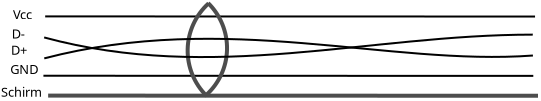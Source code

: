 <?xml version="1.0" encoding="UTF-8"?>
<dia:diagram xmlns:dia="http://www.lysator.liu.se/~alla/dia/">
  <dia:layer name="Background" visible="true">
    <dia:object type="Standard - Line" version="0" id="O0">
      <dia:attribute name="obj_pos">
        <dia:point val="4.069,7.005"/>
      </dia:attribute>
      <dia:attribute name="obj_bb">
        <dia:rectangle val="4.019,6.955;28.612,7.061"/>
      </dia:attribute>
      <dia:attribute name="conn_endpoints">
        <dia:point val="4.069,7.005"/>
        <dia:point val="28.562,7.011"/>
      </dia:attribute>
      <dia:attribute name="numcp">
        <dia:int val="1"/>
      </dia:attribute>
    </dia:object>
    <dia:object type="Standard - Line" version="0" id="O1">
      <dia:attribute name="obj_pos">
        <dia:point val="4.217,10.965"/>
      </dia:attribute>
      <dia:attribute name="obj_bb">
        <dia:rectangle val="4.117,10.865;28.81,11.072"/>
      </dia:attribute>
      <dia:attribute name="conn_endpoints">
        <dia:point val="4.217,10.965"/>
        <dia:point val="28.71,10.972"/>
      </dia:attribute>
      <dia:attribute name="numcp">
        <dia:int val="1"/>
      </dia:attribute>
      <dia:attribute name="line_color">
        <dia:color val="#4d4d4d"/>
      </dia:attribute>
      <dia:attribute name="line_width">
        <dia:real val="0.2"/>
      </dia:attribute>
    </dia:object>
    <dia:object type="Standard - Line" version="0" id="O2">
      <dia:attribute name="obj_pos">
        <dia:point val="3.981,9.972"/>
      </dia:attribute>
      <dia:attribute name="obj_bb">
        <dia:rectangle val="3.931,9.922;28.525,10.029"/>
      </dia:attribute>
      <dia:attribute name="conn_endpoints">
        <dia:point val="3.981,9.972"/>
        <dia:point val="28.475,9.979"/>
      </dia:attribute>
      <dia:attribute name="numcp">
        <dia:int val="1"/>
      </dia:attribute>
    </dia:object>
    <dia:object type="Standard - Text" version="1" id="O3">
      <dia:attribute name="obj_pos">
        <dia:point val="2.463,7.153"/>
      </dia:attribute>
      <dia:attribute name="obj_bb">
        <dia:rectangle val="2.446,6.585;3.563,7.588"/>
      </dia:attribute>
      <dia:attribute name="text">
        <dia:composite type="text">
          <dia:attribute name="string">
            <dia:string>#Vcc#</dia:string>
          </dia:attribute>
          <dia:attribute name="font">
            <dia:font family="sans" style="0" name="Helvetica"/>
          </dia:attribute>
          <dia:attribute name="height">
            <dia:real val="0.8"/>
          </dia:attribute>
          <dia:attribute name="pos">
            <dia:point val="2.463,7.153"/>
          </dia:attribute>
          <dia:attribute name="color">
            <dia:color val="#000000"/>
          </dia:attribute>
          <dia:attribute name="alignment">
            <dia:enum val="0"/>
          </dia:attribute>
        </dia:composite>
      </dia:attribute>
      <dia:attribute name="valign">
        <dia:enum val="3"/>
      </dia:attribute>
    </dia:object>
    <dia:object type="Standard - Text" version="1" id="O4">
      <dia:attribute name="obj_pos">
        <dia:point val="2.321,9.883"/>
      </dia:attribute>
      <dia:attribute name="obj_bb">
        <dia:rectangle val="2.304,9.316;3.671,10.318"/>
      </dia:attribute>
      <dia:attribute name="text">
        <dia:composite type="text">
          <dia:attribute name="string">
            <dia:string>#GND#</dia:string>
          </dia:attribute>
          <dia:attribute name="font">
            <dia:font family="sans" style="0" name="Helvetica"/>
          </dia:attribute>
          <dia:attribute name="height">
            <dia:real val="0.8"/>
          </dia:attribute>
          <dia:attribute name="pos">
            <dia:point val="2.321,9.883"/>
          </dia:attribute>
          <dia:attribute name="color">
            <dia:color val="#000000"/>
          </dia:attribute>
          <dia:attribute name="alignment">
            <dia:enum val="0"/>
          </dia:attribute>
        </dia:composite>
      </dia:attribute>
      <dia:attribute name="valign">
        <dia:enum val="3"/>
      </dia:attribute>
    </dia:object>
    <dia:object type="Standard - Text" version="1" id="O5">
      <dia:attribute name="obj_pos">
        <dia:point val="1.86,11.018"/>
      </dia:attribute>
      <dia:attribute name="obj_bb">
        <dia:rectangle val="1.843,10.451;3.96,11.453"/>
      </dia:attribute>
      <dia:attribute name="text">
        <dia:composite type="text">
          <dia:attribute name="string">
            <dia:string>#Schirm#</dia:string>
          </dia:attribute>
          <dia:attribute name="font">
            <dia:font family="sans" style="0" name="Helvetica"/>
          </dia:attribute>
          <dia:attribute name="height">
            <dia:real val="0.8"/>
          </dia:attribute>
          <dia:attribute name="pos">
            <dia:point val="1.86,11.018"/>
          </dia:attribute>
          <dia:attribute name="color">
            <dia:color val="#000000"/>
          </dia:attribute>
          <dia:attribute name="alignment">
            <dia:enum val="0"/>
          </dia:attribute>
        </dia:composite>
      </dia:attribute>
      <dia:attribute name="valign">
        <dia:enum val="3"/>
      </dia:attribute>
    </dia:object>
    <dia:object type="Standard - Arc" version="0" id="O6">
      <dia:attribute name="obj_pos">
        <dia:point val="12.108,10.947"/>
      </dia:attribute>
      <dia:attribute name="obj_bb">
        <dia:rectangle val="12.006,6.235;13.262,11.049"/>
      </dia:attribute>
      <dia:attribute name="conn_endpoints">
        <dia:point val="12.108,10.947"/>
        <dia:point val="12.215,6.337"/>
      </dia:attribute>
      <dia:attribute name="arc_color">
        <dia:color val="#4d4d4d"/>
      </dia:attribute>
      <dia:attribute name="curve_distance">
        <dia:real val="1.0"/>
      </dia:attribute>
      <dia:attribute name="line_width">
        <dia:real val="0.2"/>
      </dia:attribute>
    </dia:object>
    <dia:object type="Standard - Arc" version="0" id="O7">
      <dia:attribute name="obj_pos">
        <dia:point val="12.241,6.352"/>
      </dia:attribute>
      <dia:attribute name="obj_bb">
        <dia:rectangle val="11.092,6.25;12.343,11.085"/>
      </dia:attribute>
      <dia:attribute name="conn_endpoints">
        <dia:point val="12.241,6.352"/>
        <dia:point val="12.144,10.983"/>
      </dia:attribute>
      <dia:attribute name="arc_color">
        <dia:color val="#4d4d4d"/>
      </dia:attribute>
      <dia:attribute name="curve_distance">
        <dia:real val="1.0"/>
      </dia:attribute>
      <dia:attribute name="line_width">
        <dia:real val="0.2"/>
      </dia:attribute>
    </dia:object>
    <dia:object type="Standard - BezierLine" version="0" id="O8">
      <dia:attribute name="obj_pos">
        <dia:point val="4.023,9.103"/>
      </dia:attribute>
      <dia:attribute name="obj_bb">
        <dia:rectangle val="3.962,8.075;28.509,9.164"/>
      </dia:attribute>
      <dia:attribute name="bez_points">
        <dia:point val="4.023,9.103"/>
        <dia:point val="13.137,6.727"/>
        <dia:point val="21.186,9.493"/>
        <dia:point val="28.456,8.961"/>
      </dia:attribute>
      <dia:attribute name="corner_types">
        <dia:enum val="0"/>
        <dia:enum val="0"/>
      </dia:attribute>
    </dia:object>
    <dia:object type="Standard - BezierLine" version="0" id="O9">
      <dia:attribute name="obj_pos">
        <dia:point val="4.017,8.057"/>
      </dia:attribute>
      <dia:attribute name="obj_bb">
        <dia:rectangle val="3.955,7.866;28.499,9.088"/>
      </dia:attribute>
      <dia:attribute name="bez_points">
        <dia:point val="4.017,8.057"/>
        <dia:point val="12.463,10.344"/>
        <dia:point val="20.208,7.916"/>
        <dia:point val="28.449,7.916"/>
      </dia:attribute>
      <dia:attribute name="corner_types">
        <dia:enum val="0"/>
        <dia:enum val="0"/>
      </dia:attribute>
    </dia:object>
    <dia:object type="Standard - Text" version="1" id="O10">
      <dia:attribute name="obj_pos">
        <dia:point val="2.392,8.11"/>
      </dia:attribute>
      <dia:attribute name="obj_bb">
        <dia:rectangle val="2.375,7.543;3.042,8.545"/>
      </dia:attribute>
      <dia:attribute name="text">
        <dia:composite type="text">
          <dia:attribute name="string">
            <dia:string>#D-#</dia:string>
          </dia:attribute>
          <dia:attribute name="font">
            <dia:font family="sans" style="0" name="Helvetica"/>
          </dia:attribute>
          <dia:attribute name="height">
            <dia:real val="0.8"/>
          </dia:attribute>
          <dia:attribute name="pos">
            <dia:point val="2.392,8.11"/>
          </dia:attribute>
          <dia:attribute name="color">
            <dia:color val="#000000"/>
          </dia:attribute>
          <dia:attribute name="alignment">
            <dia:enum val="0"/>
          </dia:attribute>
        </dia:composite>
      </dia:attribute>
      <dia:attribute name="valign">
        <dia:enum val="3"/>
      </dia:attribute>
    </dia:object>
    <dia:object type="Standard - Text" version="1" id="O11">
      <dia:attribute name="obj_pos">
        <dia:point val="2.357,8.926"/>
      </dia:attribute>
      <dia:attribute name="obj_bb">
        <dia:rectangle val="2.339,8.358;3.307,9.361"/>
      </dia:attribute>
      <dia:attribute name="text">
        <dia:composite type="text">
          <dia:attribute name="string">
            <dia:string>#D+#</dia:string>
          </dia:attribute>
          <dia:attribute name="font">
            <dia:font family="sans" style="0" name="Helvetica"/>
          </dia:attribute>
          <dia:attribute name="height">
            <dia:real val="0.8"/>
          </dia:attribute>
          <dia:attribute name="pos">
            <dia:point val="2.357,8.926"/>
          </dia:attribute>
          <dia:attribute name="color">
            <dia:color val="#000000"/>
          </dia:attribute>
          <dia:attribute name="alignment">
            <dia:enum val="0"/>
          </dia:attribute>
        </dia:composite>
      </dia:attribute>
      <dia:attribute name="valign">
        <dia:enum val="3"/>
      </dia:attribute>
    </dia:object>
  </dia:layer>
</dia:diagram>
